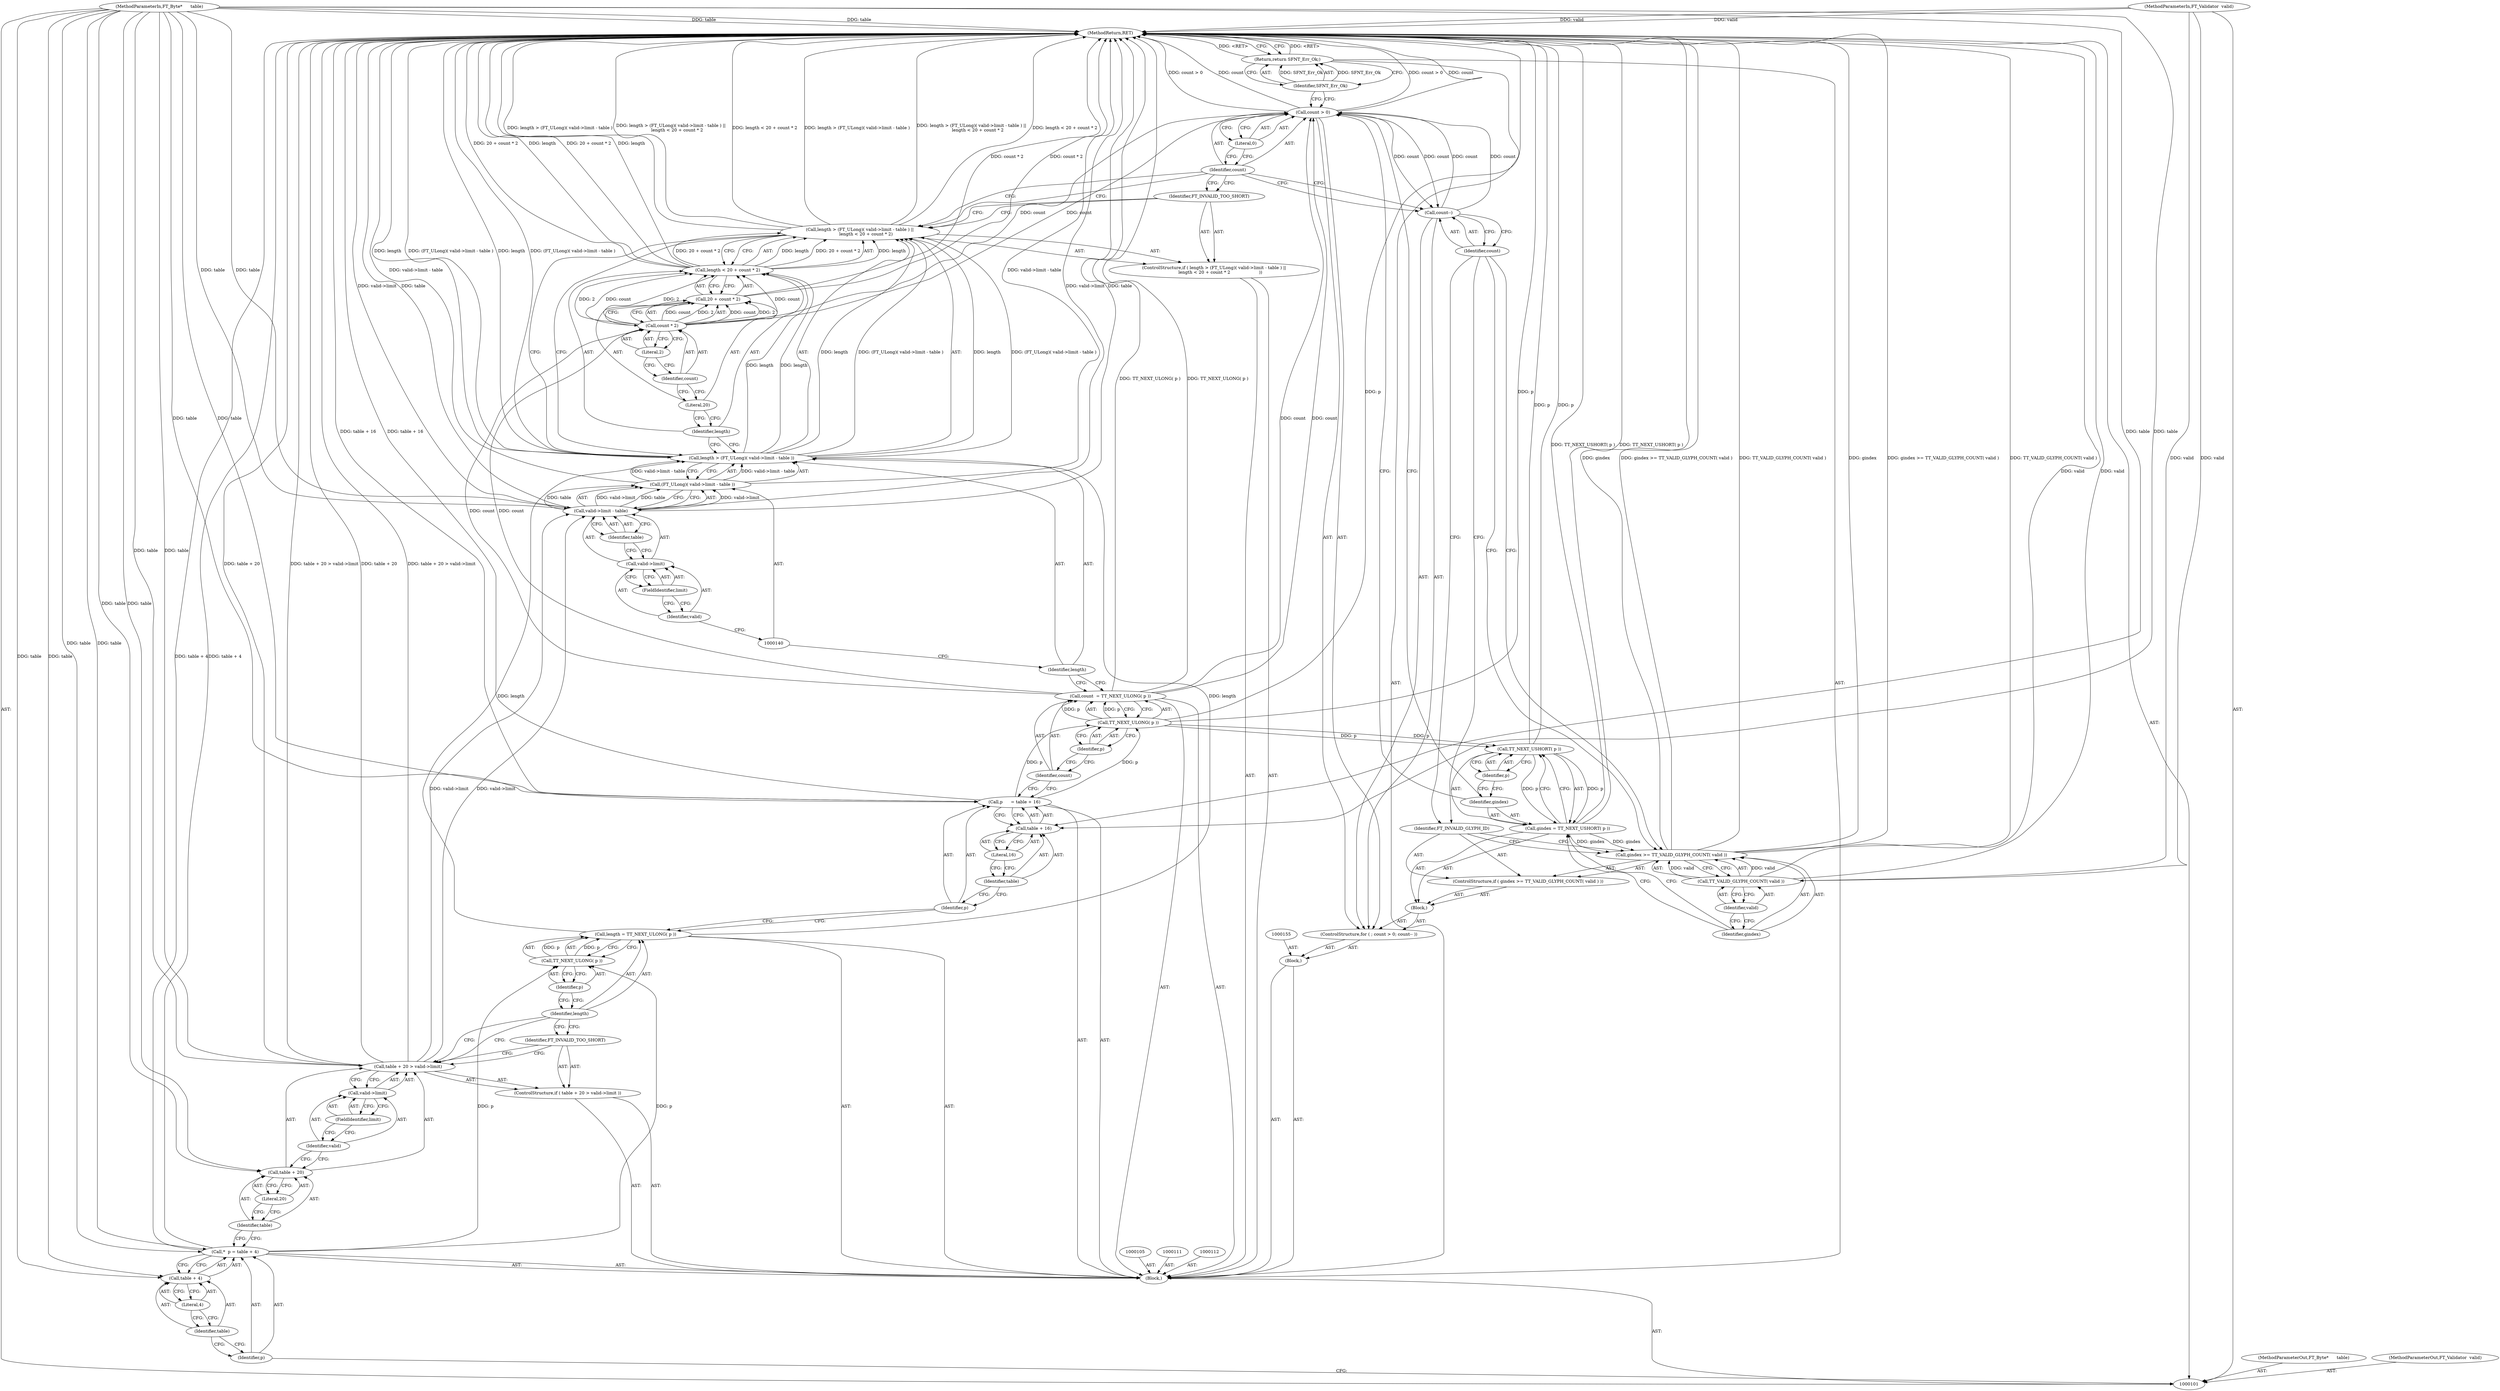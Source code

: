 digraph "0_savannah_a18788b14db60ae3673f932249cd02d33a227c4e" {
"1000175" [label="(MethodReturn,RET)"];
"1000102" [label="(MethodParameterIn,FT_Byte*      table)"];
"1000250" [label="(MethodParameterOut,FT_Byte*      table)"];
"1000124" [label="(Call,TT_NEXT_ULONG( p ))"];
"1000125" [label="(Identifier,p)"];
"1000122" [label="(Call,length = TT_NEXT_ULONG( p ))"];
"1000123" [label="(Identifier,length)"];
"1000128" [label="(Call,table + 16)"];
"1000129" [label="(Identifier,table)"];
"1000130" [label="(Literal,16)"];
"1000126" [label="(Call,p      = table + 16)"];
"1000127" [label="(Identifier,p)"];
"1000133" [label="(Call,TT_NEXT_ULONG( p ))"];
"1000134" [label="(Identifier,p)"];
"1000131" [label="(Call,count  = TT_NEXT_ULONG( p ))"];
"1000132" [label="(Identifier,count)"];
"1000139" [label="(Call,(FT_ULong)( valid->limit - table ))"];
"1000141" [label="(Call,valid->limit - table)"];
"1000142" [label="(Call,valid->limit)"];
"1000143" [label="(Identifier,valid)"];
"1000144" [label="(FieldIdentifier,limit)"];
"1000135" [label="(ControlStructure,if ( length > (FT_ULong)( valid->limit - table ) ||\n         length < 20 + count * 2                     ))"];
"1000145" [label="(Identifier,table)"];
"1000136" [label="(Call,length > (FT_ULong)( valid->limit - table ) ||\n         length < 20 + count * 2)"];
"1000137" [label="(Call,length > (FT_ULong)( valid->limit - table ))"];
"1000138" [label="(Identifier,length)"];
"1000148" [label="(Call,20 + count * 2)"];
"1000149" [label="(Literal,20)"];
"1000150" [label="(Call,count * 2)"];
"1000151" [label="(Identifier,count)"];
"1000152" [label="(Literal,2)"];
"1000146" [label="(Call,length < 20 + count * 2)"];
"1000147" [label="(Identifier,length)"];
"1000153" [label="(Identifier,FT_INVALID_TOO_SHORT)"];
"1000103" [label="(MethodParameterIn,FT_Validator  valid)"];
"1000251" [label="(MethodParameterOut,FT_Validator  valid)"];
"1000154" [label="(Block,)"];
"1000157" [label="(Call,count > 0)"];
"1000158" [label="(Identifier,count)"];
"1000159" [label="(Literal,0)"];
"1000160" [label="(Call,count--)"];
"1000161" [label="(Identifier,count)"];
"1000156" [label="(ControlStructure,for ( ; count > 0; count-- ))"];
"1000162" [label="(Block,)"];
"1000165" [label="(Call,TT_NEXT_USHORT( p ))"];
"1000166" [label="(Identifier,p)"];
"1000163" [label="(Call,gindex = TT_NEXT_USHORT( p ))"];
"1000164" [label="(Identifier,gindex)"];
"1000168" [label="(Call,gindex >= TT_VALID_GLYPH_COUNT( valid ))"];
"1000169" [label="(Identifier,gindex)"];
"1000170" [label="(Call,TT_VALID_GLYPH_COUNT( valid ))"];
"1000171" [label="(Identifier,valid)"];
"1000167" [label="(ControlStructure,if ( gindex >= TT_VALID_GLYPH_COUNT( valid ) ))"];
"1000172" [label="(Identifier,FT_INVALID_GLYPH_ID)"];
"1000104" [label="(Block,)"];
"1000174" [label="(Identifier,SFNT_Err_Ok)"];
"1000173" [label="(Return,return SFNT_Err_Ok;)"];
"1000106" [label="(Call,*  p = table + 4)"];
"1000107" [label="(Identifier,p)"];
"1000108" [label="(Call,table + 4)"];
"1000109" [label="(Identifier,table)"];
"1000110" [label="(Literal,4)"];
"1000117" [label="(Literal,20)"];
"1000118" [label="(Call,valid->limit)"];
"1000119" [label="(Identifier,valid)"];
"1000120" [label="(FieldIdentifier,limit)"];
"1000113" [label="(ControlStructure,if ( table + 20 > valid->limit ))"];
"1000114" [label="(Call,table + 20 > valid->limit)"];
"1000115" [label="(Call,table + 20)"];
"1000116" [label="(Identifier,table)"];
"1000121" [label="(Identifier,FT_INVALID_TOO_SHORT)"];
"1000175" -> "1000101"  [label="AST: "];
"1000175" -> "1000173"  [label="CFG: "];
"1000173" -> "1000175"  [label="DDG: <RET>"];
"1000141" -> "1000175"  [label="DDG: valid->limit"];
"1000141" -> "1000175"  [label="DDG: table"];
"1000106" -> "1000175"  [label="DDG: table + 4"];
"1000168" -> "1000175"  [label="DDG: gindex"];
"1000168" -> "1000175"  [label="DDG: gindex >= TT_VALID_GLYPH_COUNT( valid )"];
"1000168" -> "1000175"  [label="DDG: TT_VALID_GLYPH_COUNT( valid )"];
"1000157" -> "1000175"  [label="DDG: count > 0"];
"1000157" -> "1000175"  [label="DDG: count"];
"1000165" -> "1000175"  [label="DDG: p"];
"1000114" -> "1000175"  [label="DDG: table + 20"];
"1000114" -> "1000175"  [label="DDG: table + 20 > valid->limit"];
"1000146" -> "1000175"  [label="DDG: 20 + count * 2"];
"1000146" -> "1000175"  [label="DDG: length"];
"1000139" -> "1000175"  [label="DDG: valid->limit - table"];
"1000137" -> "1000175"  [label="DDG: (FT_ULong)( valid->limit - table )"];
"1000137" -> "1000175"  [label="DDG: length"];
"1000133" -> "1000175"  [label="DDG: p"];
"1000103" -> "1000175"  [label="DDG: valid"];
"1000131" -> "1000175"  [label="DDG: TT_NEXT_ULONG( p )"];
"1000102" -> "1000175"  [label="DDG: table"];
"1000136" -> "1000175"  [label="DDG: length > (FT_ULong)( valid->limit - table ) ||\n         length < 20 + count * 2"];
"1000136" -> "1000175"  [label="DDG: length < 20 + count * 2"];
"1000136" -> "1000175"  [label="DDG: length > (FT_ULong)( valid->limit - table )"];
"1000170" -> "1000175"  [label="DDG: valid"];
"1000148" -> "1000175"  [label="DDG: count * 2"];
"1000126" -> "1000175"  [label="DDG: table + 16"];
"1000163" -> "1000175"  [label="DDG: TT_NEXT_USHORT( p )"];
"1000102" -> "1000101"  [label="AST: "];
"1000102" -> "1000175"  [label="DDG: table"];
"1000102" -> "1000106"  [label="DDG: table"];
"1000102" -> "1000108"  [label="DDG: table"];
"1000102" -> "1000114"  [label="DDG: table"];
"1000102" -> "1000115"  [label="DDG: table"];
"1000102" -> "1000126"  [label="DDG: table"];
"1000102" -> "1000128"  [label="DDG: table"];
"1000102" -> "1000141"  [label="DDG: table"];
"1000250" -> "1000101"  [label="AST: "];
"1000124" -> "1000122"  [label="AST: "];
"1000124" -> "1000125"  [label="CFG: "];
"1000125" -> "1000124"  [label="AST: "];
"1000122" -> "1000124"  [label="CFG: "];
"1000124" -> "1000122"  [label="DDG: p"];
"1000106" -> "1000124"  [label="DDG: p"];
"1000125" -> "1000124"  [label="AST: "];
"1000125" -> "1000123"  [label="CFG: "];
"1000124" -> "1000125"  [label="CFG: "];
"1000122" -> "1000104"  [label="AST: "];
"1000122" -> "1000124"  [label="CFG: "];
"1000123" -> "1000122"  [label="AST: "];
"1000124" -> "1000122"  [label="AST: "];
"1000127" -> "1000122"  [label="CFG: "];
"1000124" -> "1000122"  [label="DDG: p"];
"1000122" -> "1000137"  [label="DDG: length"];
"1000123" -> "1000122"  [label="AST: "];
"1000123" -> "1000121"  [label="CFG: "];
"1000123" -> "1000114"  [label="CFG: "];
"1000125" -> "1000123"  [label="CFG: "];
"1000128" -> "1000126"  [label="AST: "];
"1000128" -> "1000130"  [label="CFG: "];
"1000129" -> "1000128"  [label="AST: "];
"1000130" -> "1000128"  [label="AST: "];
"1000126" -> "1000128"  [label="CFG: "];
"1000102" -> "1000128"  [label="DDG: table"];
"1000129" -> "1000128"  [label="AST: "];
"1000129" -> "1000127"  [label="CFG: "];
"1000130" -> "1000129"  [label="CFG: "];
"1000130" -> "1000128"  [label="AST: "];
"1000130" -> "1000129"  [label="CFG: "];
"1000128" -> "1000130"  [label="CFG: "];
"1000126" -> "1000104"  [label="AST: "];
"1000126" -> "1000128"  [label="CFG: "];
"1000127" -> "1000126"  [label="AST: "];
"1000128" -> "1000126"  [label="AST: "];
"1000132" -> "1000126"  [label="CFG: "];
"1000126" -> "1000175"  [label="DDG: table + 16"];
"1000102" -> "1000126"  [label="DDG: table"];
"1000126" -> "1000133"  [label="DDG: p"];
"1000127" -> "1000126"  [label="AST: "];
"1000127" -> "1000122"  [label="CFG: "];
"1000129" -> "1000127"  [label="CFG: "];
"1000133" -> "1000131"  [label="AST: "];
"1000133" -> "1000134"  [label="CFG: "];
"1000134" -> "1000133"  [label="AST: "];
"1000131" -> "1000133"  [label="CFG: "];
"1000133" -> "1000175"  [label="DDG: p"];
"1000133" -> "1000131"  [label="DDG: p"];
"1000126" -> "1000133"  [label="DDG: p"];
"1000133" -> "1000165"  [label="DDG: p"];
"1000134" -> "1000133"  [label="AST: "];
"1000134" -> "1000132"  [label="CFG: "];
"1000133" -> "1000134"  [label="CFG: "];
"1000131" -> "1000104"  [label="AST: "];
"1000131" -> "1000133"  [label="CFG: "];
"1000132" -> "1000131"  [label="AST: "];
"1000133" -> "1000131"  [label="AST: "];
"1000138" -> "1000131"  [label="CFG: "];
"1000131" -> "1000175"  [label="DDG: TT_NEXT_ULONG( p )"];
"1000133" -> "1000131"  [label="DDG: p"];
"1000131" -> "1000150"  [label="DDG: count"];
"1000131" -> "1000157"  [label="DDG: count"];
"1000132" -> "1000131"  [label="AST: "];
"1000132" -> "1000126"  [label="CFG: "];
"1000134" -> "1000132"  [label="CFG: "];
"1000139" -> "1000137"  [label="AST: "];
"1000139" -> "1000141"  [label="CFG: "];
"1000140" -> "1000139"  [label="AST: "];
"1000141" -> "1000139"  [label="AST: "];
"1000137" -> "1000139"  [label="CFG: "];
"1000139" -> "1000175"  [label="DDG: valid->limit - table"];
"1000139" -> "1000137"  [label="DDG: valid->limit - table"];
"1000141" -> "1000139"  [label="DDG: valid->limit"];
"1000141" -> "1000139"  [label="DDG: table"];
"1000141" -> "1000139"  [label="AST: "];
"1000141" -> "1000145"  [label="CFG: "];
"1000142" -> "1000141"  [label="AST: "];
"1000145" -> "1000141"  [label="AST: "];
"1000139" -> "1000141"  [label="CFG: "];
"1000141" -> "1000175"  [label="DDG: valid->limit"];
"1000141" -> "1000175"  [label="DDG: table"];
"1000141" -> "1000139"  [label="DDG: valid->limit"];
"1000141" -> "1000139"  [label="DDG: table"];
"1000114" -> "1000141"  [label="DDG: valid->limit"];
"1000102" -> "1000141"  [label="DDG: table"];
"1000142" -> "1000141"  [label="AST: "];
"1000142" -> "1000144"  [label="CFG: "];
"1000143" -> "1000142"  [label="AST: "];
"1000144" -> "1000142"  [label="AST: "];
"1000145" -> "1000142"  [label="CFG: "];
"1000143" -> "1000142"  [label="AST: "];
"1000143" -> "1000140"  [label="CFG: "];
"1000144" -> "1000143"  [label="CFG: "];
"1000144" -> "1000142"  [label="AST: "];
"1000144" -> "1000143"  [label="CFG: "];
"1000142" -> "1000144"  [label="CFG: "];
"1000135" -> "1000104"  [label="AST: "];
"1000136" -> "1000135"  [label="AST: "];
"1000153" -> "1000135"  [label="AST: "];
"1000145" -> "1000141"  [label="AST: "];
"1000145" -> "1000142"  [label="CFG: "];
"1000141" -> "1000145"  [label="CFG: "];
"1000136" -> "1000135"  [label="AST: "];
"1000136" -> "1000137"  [label="CFG: "];
"1000136" -> "1000146"  [label="CFG: "];
"1000137" -> "1000136"  [label="AST: "];
"1000146" -> "1000136"  [label="AST: "];
"1000153" -> "1000136"  [label="CFG: "];
"1000158" -> "1000136"  [label="CFG: "];
"1000136" -> "1000175"  [label="DDG: length > (FT_ULong)( valid->limit - table ) ||\n         length < 20 + count * 2"];
"1000136" -> "1000175"  [label="DDG: length < 20 + count * 2"];
"1000136" -> "1000175"  [label="DDG: length > (FT_ULong)( valid->limit - table )"];
"1000137" -> "1000136"  [label="DDG: length"];
"1000137" -> "1000136"  [label="DDG: (FT_ULong)( valid->limit - table )"];
"1000146" -> "1000136"  [label="DDG: length"];
"1000146" -> "1000136"  [label="DDG: 20 + count * 2"];
"1000137" -> "1000136"  [label="AST: "];
"1000137" -> "1000139"  [label="CFG: "];
"1000138" -> "1000137"  [label="AST: "];
"1000139" -> "1000137"  [label="AST: "];
"1000147" -> "1000137"  [label="CFG: "];
"1000136" -> "1000137"  [label="CFG: "];
"1000137" -> "1000175"  [label="DDG: (FT_ULong)( valid->limit - table )"];
"1000137" -> "1000175"  [label="DDG: length"];
"1000137" -> "1000136"  [label="DDG: length"];
"1000137" -> "1000136"  [label="DDG: (FT_ULong)( valid->limit - table )"];
"1000122" -> "1000137"  [label="DDG: length"];
"1000139" -> "1000137"  [label="DDG: valid->limit - table"];
"1000137" -> "1000146"  [label="DDG: length"];
"1000138" -> "1000137"  [label="AST: "];
"1000138" -> "1000131"  [label="CFG: "];
"1000140" -> "1000138"  [label="CFG: "];
"1000148" -> "1000146"  [label="AST: "];
"1000148" -> "1000150"  [label="CFG: "];
"1000149" -> "1000148"  [label="AST: "];
"1000150" -> "1000148"  [label="AST: "];
"1000146" -> "1000148"  [label="CFG: "];
"1000148" -> "1000175"  [label="DDG: count * 2"];
"1000150" -> "1000148"  [label="DDG: count"];
"1000150" -> "1000148"  [label="DDG: 2"];
"1000149" -> "1000148"  [label="AST: "];
"1000149" -> "1000147"  [label="CFG: "];
"1000151" -> "1000149"  [label="CFG: "];
"1000150" -> "1000148"  [label="AST: "];
"1000150" -> "1000152"  [label="CFG: "];
"1000151" -> "1000150"  [label="AST: "];
"1000152" -> "1000150"  [label="AST: "];
"1000148" -> "1000150"  [label="CFG: "];
"1000150" -> "1000146"  [label="DDG: count"];
"1000150" -> "1000146"  [label="DDG: 2"];
"1000150" -> "1000148"  [label="DDG: count"];
"1000150" -> "1000148"  [label="DDG: 2"];
"1000131" -> "1000150"  [label="DDG: count"];
"1000150" -> "1000157"  [label="DDG: count"];
"1000151" -> "1000150"  [label="AST: "];
"1000151" -> "1000149"  [label="CFG: "];
"1000152" -> "1000151"  [label="CFG: "];
"1000152" -> "1000150"  [label="AST: "];
"1000152" -> "1000151"  [label="CFG: "];
"1000150" -> "1000152"  [label="CFG: "];
"1000146" -> "1000136"  [label="AST: "];
"1000146" -> "1000148"  [label="CFG: "];
"1000147" -> "1000146"  [label="AST: "];
"1000148" -> "1000146"  [label="AST: "];
"1000136" -> "1000146"  [label="CFG: "];
"1000146" -> "1000175"  [label="DDG: 20 + count * 2"];
"1000146" -> "1000175"  [label="DDG: length"];
"1000146" -> "1000136"  [label="DDG: length"];
"1000146" -> "1000136"  [label="DDG: 20 + count * 2"];
"1000137" -> "1000146"  [label="DDG: length"];
"1000150" -> "1000146"  [label="DDG: count"];
"1000150" -> "1000146"  [label="DDG: 2"];
"1000147" -> "1000146"  [label="AST: "];
"1000147" -> "1000137"  [label="CFG: "];
"1000149" -> "1000147"  [label="CFG: "];
"1000153" -> "1000135"  [label="AST: "];
"1000153" -> "1000136"  [label="CFG: "];
"1000158" -> "1000153"  [label="CFG: "];
"1000103" -> "1000101"  [label="AST: "];
"1000103" -> "1000175"  [label="DDG: valid"];
"1000103" -> "1000170"  [label="DDG: valid"];
"1000251" -> "1000101"  [label="AST: "];
"1000154" -> "1000104"  [label="AST: "];
"1000155" -> "1000154"  [label="AST: "];
"1000156" -> "1000154"  [label="AST: "];
"1000157" -> "1000156"  [label="AST: "];
"1000157" -> "1000159"  [label="CFG: "];
"1000158" -> "1000157"  [label="AST: "];
"1000159" -> "1000157"  [label="AST: "];
"1000164" -> "1000157"  [label="CFG: "];
"1000174" -> "1000157"  [label="CFG: "];
"1000157" -> "1000175"  [label="DDG: count > 0"];
"1000157" -> "1000175"  [label="DDG: count"];
"1000150" -> "1000157"  [label="DDG: count"];
"1000131" -> "1000157"  [label="DDG: count"];
"1000160" -> "1000157"  [label="DDG: count"];
"1000157" -> "1000160"  [label="DDG: count"];
"1000158" -> "1000157"  [label="AST: "];
"1000158" -> "1000160"  [label="CFG: "];
"1000158" -> "1000153"  [label="CFG: "];
"1000158" -> "1000136"  [label="CFG: "];
"1000159" -> "1000158"  [label="CFG: "];
"1000159" -> "1000157"  [label="AST: "];
"1000159" -> "1000158"  [label="CFG: "];
"1000157" -> "1000159"  [label="CFG: "];
"1000160" -> "1000156"  [label="AST: "];
"1000160" -> "1000161"  [label="CFG: "];
"1000161" -> "1000160"  [label="AST: "];
"1000158" -> "1000160"  [label="CFG: "];
"1000160" -> "1000157"  [label="DDG: count"];
"1000157" -> "1000160"  [label="DDG: count"];
"1000161" -> "1000160"  [label="AST: "];
"1000161" -> "1000172"  [label="CFG: "];
"1000161" -> "1000168"  [label="CFG: "];
"1000160" -> "1000161"  [label="CFG: "];
"1000156" -> "1000154"  [label="AST: "];
"1000157" -> "1000156"  [label="AST: "];
"1000160" -> "1000156"  [label="AST: "];
"1000162" -> "1000156"  [label="AST: "];
"1000162" -> "1000156"  [label="AST: "];
"1000163" -> "1000162"  [label="AST: "];
"1000167" -> "1000162"  [label="AST: "];
"1000165" -> "1000163"  [label="AST: "];
"1000165" -> "1000166"  [label="CFG: "];
"1000166" -> "1000165"  [label="AST: "];
"1000163" -> "1000165"  [label="CFG: "];
"1000165" -> "1000175"  [label="DDG: p"];
"1000165" -> "1000163"  [label="DDG: p"];
"1000133" -> "1000165"  [label="DDG: p"];
"1000166" -> "1000165"  [label="AST: "];
"1000166" -> "1000164"  [label="CFG: "];
"1000165" -> "1000166"  [label="CFG: "];
"1000163" -> "1000162"  [label="AST: "];
"1000163" -> "1000165"  [label="CFG: "];
"1000164" -> "1000163"  [label="AST: "];
"1000165" -> "1000163"  [label="AST: "];
"1000169" -> "1000163"  [label="CFG: "];
"1000163" -> "1000175"  [label="DDG: TT_NEXT_USHORT( p )"];
"1000165" -> "1000163"  [label="DDG: p"];
"1000163" -> "1000168"  [label="DDG: gindex"];
"1000164" -> "1000163"  [label="AST: "];
"1000164" -> "1000157"  [label="CFG: "];
"1000166" -> "1000164"  [label="CFG: "];
"1000168" -> "1000167"  [label="AST: "];
"1000168" -> "1000170"  [label="CFG: "];
"1000169" -> "1000168"  [label="AST: "];
"1000170" -> "1000168"  [label="AST: "];
"1000172" -> "1000168"  [label="CFG: "];
"1000161" -> "1000168"  [label="CFG: "];
"1000168" -> "1000175"  [label="DDG: gindex"];
"1000168" -> "1000175"  [label="DDG: gindex >= TT_VALID_GLYPH_COUNT( valid )"];
"1000168" -> "1000175"  [label="DDG: TT_VALID_GLYPH_COUNT( valid )"];
"1000163" -> "1000168"  [label="DDG: gindex"];
"1000170" -> "1000168"  [label="DDG: valid"];
"1000169" -> "1000168"  [label="AST: "];
"1000169" -> "1000163"  [label="CFG: "];
"1000171" -> "1000169"  [label="CFG: "];
"1000170" -> "1000168"  [label="AST: "];
"1000170" -> "1000171"  [label="CFG: "];
"1000171" -> "1000170"  [label="AST: "];
"1000168" -> "1000170"  [label="CFG: "];
"1000170" -> "1000175"  [label="DDG: valid"];
"1000170" -> "1000168"  [label="DDG: valid"];
"1000103" -> "1000170"  [label="DDG: valid"];
"1000171" -> "1000170"  [label="AST: "];
"1000171" -> "1000169"  [label="CFG: "];
"1000170" -> "1000171"  [label="CFG: "];
"1000167" -> "1000162"  [label="AST: "];
"1000168" -> "1000167"  [label="AST: "];
"1000172" -> "1000167"  [label="AST: "];
"1000172" -> "1000167"  [label="AST: "];
"1000172" -> "1000168"  [label="CFG: "];
"1000161" -> "1000172"  [label="CFG: "];
"1000104" -> "1000101"  [label="AST: "];
"1000105" -> "1000104"  [label="AST: "];
"1000106" -> "1000104"  [label="AST: "];
"1000111" -> "1000104"  [label="AST: "];
"1000112" -> "1000104"  [label="AST: "];
"1000113" -> "1000104"  [label="AST: "];
"1000122" -> "1000104"  [label="AST: "];
"1000126" -> "1000104"  [label="AST: "];
"1000131" -> "1000104"  [label="AST: "];
"1000135" -> "1000104"  [label="AST: "];
"1000154" -> "1000104"  [label="AST: "];
"1000173" -> "1000104"  [label="AST: "];
"1000174" -> "1000173"  [label="AST: "];
"1000174" -> "1000157"  [label="CFG: "];
"1000173" -> "1000174"  [label="CFG: "];
"1000174" -> "1000173"  [label="DDG: SFNT_Err_Ok"];
"1000173" -> "1000104"  [label="AST: "];
"1000173" -> "1000174"  [label="CFG: "];
"1000174" -> "1000173"  [label="AST: "];
"1000175" -> "1000173"  [label="CFG: "];
"1000173" -> "1000175"  [label="DDG: <RET>"];
"1000174" -> "1000173"  [label="DDG: SFNT_Err_Ok"];
"1000106" -> "1000104"  [label="AST: "];
"1000106" -> "1000108"  [label="CFG: "];
"1000107" -> "1000106"  [label="AST: "];
"1000108" -> "1000106"  [label="AST: "];
"1000116" -> "1000106"  [label="CFG: "];
"1000106" -> "1000175"  [label="DDG: table + 4"];
"1000102" -> "1000106"  [label="DDG: table"];
"1000106" -> "1000124"  [label="DDG: p"];
"1000107" -> "1000106"  [label="AST: "];
"1000107" -> "1000101"  [label="CFG: "];
"1000109" -> "1000107"  [label="CFG: "];
"1000108" -> "1000106"  [label="AST: "];
"1000108" -> "1000110"  [label="CFG: "];
"1000109" -> "1000108"  [label="AST: "];
"1000110" -> "1000108"  [label="AST: "];
"1000106" -> "1000108"  [label="CFG: "];
"1000102" -> "1000108"  [label="DDG: table"];
"1000109" -> "1000108"  [label="AST: "];
"1000109" -> "1000107"  [label="CFG: "];
"1000110" -> "1000109"  [label="CFG: "];
"1000110" -> "1000108"  [label="AST: "];
"1000110" -> "1000109"  [label="CFG: "];
"1000108" -> "1000110"  [label="CFG: "];
"1000117" -> "1000115"  [label="AST: "];
"1000117" -> "1000116"  [label="CFG: "];
"1000115" -> "1000117"  [label="CFG: "];
"1000118" -> "1000114"  [label="AST: "];
"1000118" -> "1000120"  [label="CFG: "];
"1000119" -> "1000118"  [label="AST: "];
"1000120" -> "1000118"  [label="AST: "];
"1000114" -> "1000118"  [label="CFG: "];
"1000119" -> "1000118"  [label="AST: "];
"1000119" -> "1000115"  [label="CFG: "];
"1000120" -> "1000119"  [label="CFG: "];
"1000120" -> "1000118"  [label="AST: "];
"1000120" -> "1000119"  [label="CFG: "];
"1000118" -> "1000120"  [label="CFG: "];
"1000113" -> "1000104"  [label="AST: "];
"1000114" -> "1000113"  [label="AST: "];
"1000121" -> "1000113"  [label="AST: "];
"1000114" -> "1000113"  [label="AST: "];
"1000114" -> "1000118"  [label="CFG: "];
"1000115" -> "1000114"  [label="AST: "];
"1000118" -> "1000114"  [label="AST: "];
"1000121" -> "1000114"  [label="CFG: "];
"1000123" -> "1000114"  [label="CFG: "];
"1000114" -> "1000175"  [label="DDG: table + 20"];
"1000114" -> "1000175"  [label="DDG: table + 20 > valid->limit"];
"1000102" -> "1000114"  [label="DDG: table"];
"1000114" -> "1000141"  [label="DDG: valid->limit"];
"1000115" -> "1000114"  [label="AST: "];
"1000115" -> "1000117"  [label="CFG: "];
"1000116" -> "1000115"  [label="AST: "];
"1000117" -> "1000115"  [label="AST: "];
"1000119" -> "1000115"  [label="CFG: "];
"1000102" -> "1000115"  [label="DDG: table"];
"1000116" -> "1000115"  [label="AST: "];
"1000116" -> "1000106"  [label="CFG: "];
"1000117" -> "1000116"  [label="CFG: "];
"1000121" -> "1000113"  [label="AST: "];
"1000121" -> "1000114"  [label="CFG: "];
"1000123" -> "1000121"  [label="CFG: "];
}

